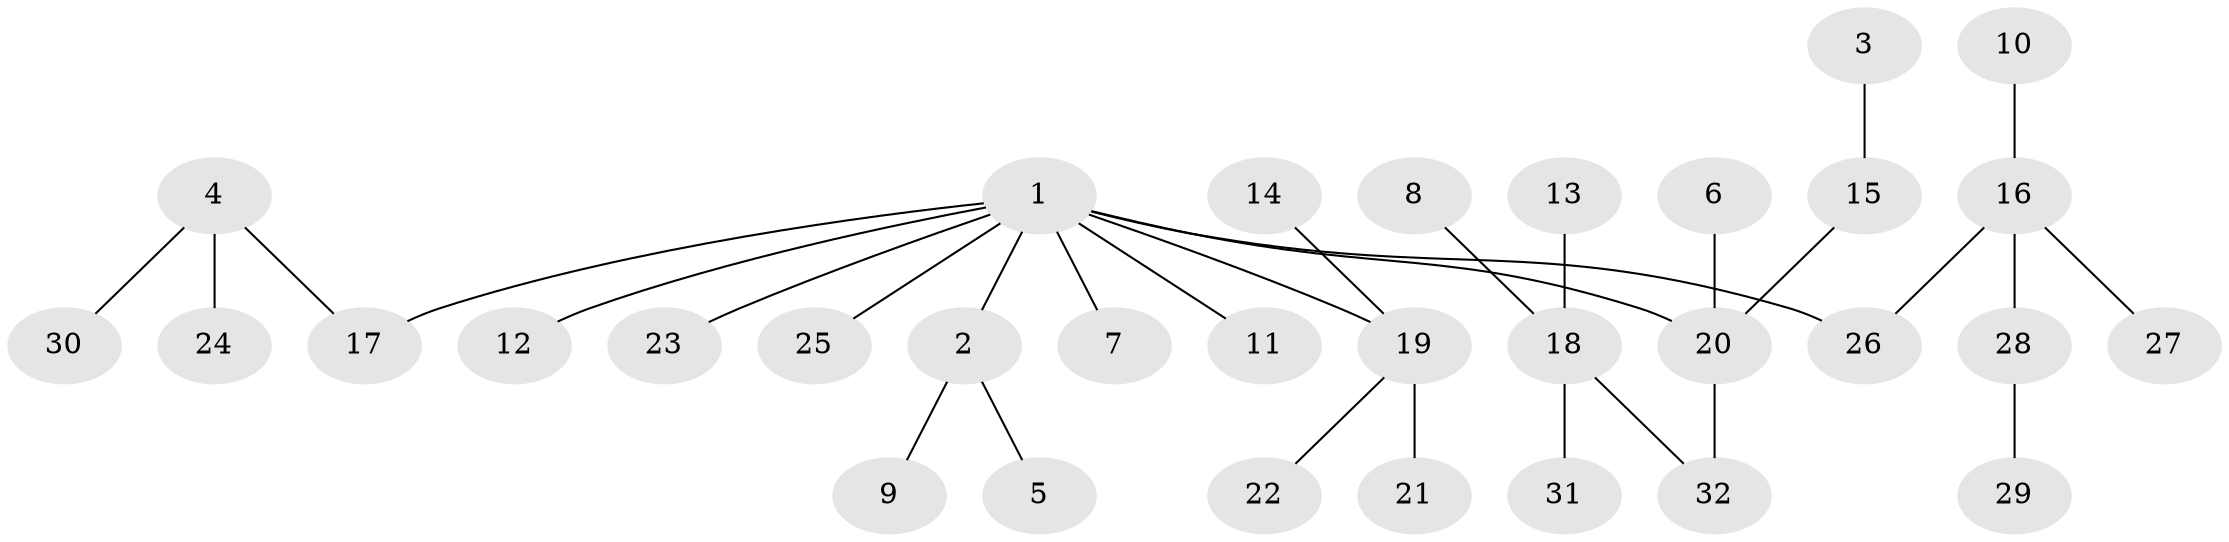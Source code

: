 // original degree distribution, {7: 0.015625, 3: 0.171875, 4: 0.03125, 5: 0.046875, 1: 0.546875, 6: 0.015625, 2: 0.171875}
// Generated by graph-tools (version 1.1) at 2025/26/03/09/25 03:26:28]
// undirected, 32 vertices, 31 edges
graph export_dot {
graph [start="1"]
  node [color=gray90,style=filled];
  1;
  2;
  3;
  4;
  5;
  6;
  7;
  8;
  9;
  10;
  11;
  12;
  13;
  14;
  15;
  16;
  17;
  18;
  19;
  20;
  21;
  22;
  23;
  24;
  25;
  26;
  27;
  28;
  29;
  30;
  31;
  32;
  1 -- 2 [weight=1.0];
  1 -- 7 [weight=1.0];
  1 -- 11 [weight=1.0];
  1 -- 12 [weight=1.0];
  1 -- 17 [weight=1.0];
  1 -- 19 [weight=1.0];
  1 -- 20 [weight=1.0];
  1 -- 23 [weight=1.0];
  1 -- 25 [weight=1.0];
  1 -- 26 [weight=1.0];
  2 -- 5 [weight=1.0];
  2 -- 9 [weight=1.0];
  3 -- 15 [weight=1.0];
  4 -- 17 [weight=1.0];
  4 -- 24 [weight=1.0];
  4 -- 30 [weight=1.0];
  6 -- 20 [weight=1.0];
  8 -- 18 [weight=1.0];
  10 -- 16 [weight=1.0];
  13 -- 18 [weight=1.0];
  14 -- 19 [weight=1.0];
  15 -- 20 [weight=1.0];
  16 -- 26 [weight=1.0];
  16 -- 27 [weight=1.0];
  16 -- 28 [weight=1.0];
  18 -- 31 [weight=1.0];
  18 -- 32 [weight=1.0];
  19 -- 21 [weight=1.0];
  19 -- 22 [weight=1.0];
  20 -- 32 [weight=1.0];
  28 -- 29 [weight=1.0];
}
